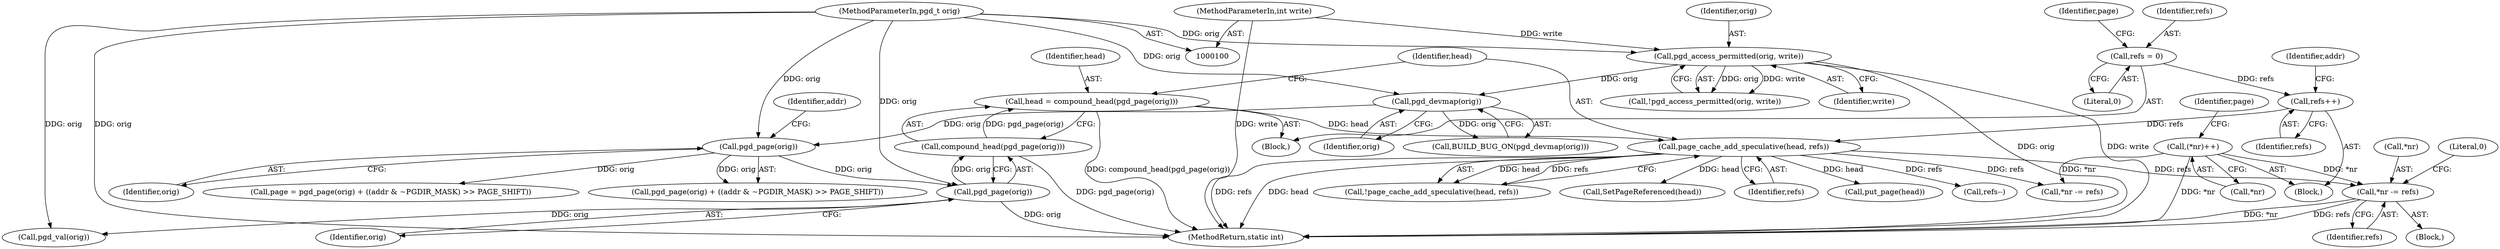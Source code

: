 digraph "0_linux_6b3a707736301c2128ca85ce85fb13f60b5e350a_7@pointer" {
"1000168" [label="(Call,*nr -= refs)"];
"1000164" [label="(Call,page_cache_add_speculative(head, refs))"];
"1000157" [label="(Call,head = compound_head(pgd_page(orig)))"];
"1000159" [label="(Call,compound_head(pgd_page(orig)))"];
"1000160" [label="(Call,pgd_page(orig))"];
"1000128" [label="(Call,pgd_page(orig))"];
"1000120" [label="(Call,pgd_devmap(orig))"];
"1000114" [label="(Call,pgd_access_permitted(orig, write))"];
"1000101" [label="(MethodParameterIn,pgd_t orig)"];
"1000105" [label="(MethodParameterIn,int write)"];
"1000148" [label="(Call,refs++)"];
"1000122" [label="(Call,refs = 0)"];
"1000143" [label="(Call,(*nr)++)"];
"1000108" [label="(Block,)"];
"1000116" [label="(Identifier,write)"];
"1000125" [label="(Call,page = pgd_page(orig) + ((addr & ~PGDIR_MASK) >> PAGE_SHIFT))"];
"1000101" [label="(MethodParameterIn,pgd_t orig)"];
"1000163" [label="(Call,!page_cache_add_speculative(head, refs))"];
"1000157" [label="(Call,head = compound_head(pgd_page(orig)))"];
"1000114" [label="(Call,pgd_access_permitted(orig, write))"];
"1000136" [label="(Block,)"];
"1000167" [label="(Block,)"];
"1000120" [label="(Call,pgd_devmap(orig))"];
"1000115" [label="(Identifier,orig)"];
"1000144" [label="(Call,*nr)"];
"1000194" [label="(Call,SetPageReferenced(head))"];
"1000166" [label="(Identifier,refs)"];
"1000127" [label="(Call,pgd_page(orig) + ((addr & ~PGDIR_MASK) >> PAGE_SHIFT))"];
"1000119" [label="(Call,BUILD_BUG_ON(pgd_devmap(orig)))"];
"1000124" [label="(Literal,0)"];
"1000113" [label="(Call,!pgd_access_permitted(orig, write))"];
"1000173" [label="(Literal,0)"];
"1000129" [label="(Identifier,orig)"];
"1000190" [label="(Call,put_page(head))"];
"1000123" [label="(Identifier,refs)"];
"1000147" [label="(Identifier,page)"];
"1000168" [label="(Call,*nr -= refs)"];
"1000152" [label="(Identifier,addr)"];
"1000159" [label="(Call,compound_head(pgd_page(orig)))"];
"1000128" [label="(Call,pgd_page(orig))"];
"1000165" [label="(Identifier,head)"];
"1000149" [label="(Identifier,refs)"];
"1000198" [label="(MethodReturn,static int)"];
"1000161" [label="(Identifier,orig)"];
"1000183" [label="(Call,*nr -= refs)"];
"1000158" [label="(Identifier,head)"];
"1000177" [label="(Call,pgd_val(orig))"];
"1000148" [label="(Call,refs++)"];
"1000171" [label="(Identifier,refs)"];
"1000169" [label="(Call,*nr)"];
"1000164" [label="(Call,page_cache_add_speculative(head, refs))"];
"1000143" [label="(Call,(*nr)++)"];
"1000160" [label="(Call,pgd_page(orig))"];
"1000122" [label="(Call,refs = 0)"];
"1000126" [label="(Identifier,page)"];
"1000132" [label="(Identifier,addr)"];
"1000105" [label="(MethodParameterIn,int write)"];
"1000121" [label="(Identifier,orig)"];
"1000188" [label="(Call,refs--)"];
"1000168" -> "1000167"  [label="AST: "];
"1000168" -> "1000171"  [label="CFG: "];
"1000169" -> "1000168"  [label="AST: "];
"1000171" -> "1000168"  [label="AST: "];
"1000173" -> "1000168"  [label="CFG: "];
"1000168" -> "1000198"  [label="DDG: *nr"];
"1000168" -> "1000198"  [label="DDG: refs"];
"1000164" -> "1000168"  [label="DDG: refs"];
"1000143" -> "1000168"  [label="DDG: *nr"];
"1000164" -> "1000163"  [label="AST: "];
"1000164" -> "1000166"  [label="CFG: "];
"1000165" -> "1000164"  [label="AST: "];
"1000166" -> "1000164"  [label="AST: "];
"1000163" -> "1000164"  [label="CFG: "];
"1000164" -> "1000198"  [label="DDG: refs"];
"1000164" -> "1000198"  [label="DDG: head"];
"1000164" -> "1000163"  [label="DDG: head"];
"1000164" -> "1000163"  [label="DDG: refs"];
"1000157" -> "1000164"  [label="DDG: head"];
"1000148" -> "1000164"  [label="DDG: refs"];
"1000164" -> "1000183"  [label="DDG: refs"];
"1000164" -> "1000188"  [label="DDG: refs"];
"1000164" -> "1000190"  [label="DDG: head"];
"1000164" -> "1000194"  [label="DDG: head"];
"1000157" -> "1000108"  [label="AST: "];
"1000157" -> "1000159"  [label="CFG: "];
"1000158" -> "1000157"  [label="AST: "];
"1000159" -> "1000157"  [label="AST: "];
"1000165" -> "1000157"  [label="CFG: "];
"1000157" -> "1000198"  [label="DDG: compound_head(pgd_page(orig))"];
"1000159" -> "1000157"  [label="DDG: pgd_page(orig)"];
"1000159" -> "1000160"  [label="CFG: "];
"1000160" -> "1000159"  [label="AST: "];
"1000159" -> "1000198"  [label="DDG: pgd_page(orig)"];
"1000160" -> "1000159"  [label="DDG: orig"];
"1000160" -> "1000161"  [label="CFG: "];
"1000161" -> "1000160"  [label="AST: "];
"1000160" -> "1000198"  [label="DDG: orig"];
"1000128" -> "1000160"  [label="DDG: orig"];
"1000101" -> "1000160"  [label="DDG: orig"];
"1000160" -> "1000177"  [label="DDG: orig"];
"1000128" -> "1000127"  [label="AST: "];
"1000128" -> "1000129"  [label="CFG: "];
"1000129" -> "1000128"  [label="AST: "];
"1000132" -> "1000128"  [label="CFG: "];
"1000128" -> "1000125"  [label="DDG: orig"];
"1000128" -> "1000127"  [label="DDG: orig"];
"1000120" -> "1000128"  [label="DDG: orig"];
"1000101" -> "1000128"  [label="DDG: orig"];
"1000120" -> "1000119"  [label="AST: "];
"1000120" -> "1000121"  [label="CFG: "];
"1000121" -> "1000120"  [label="AST: "];
"1000119" -> "1000120"  [label="CFG: "];
"1000120" -> "1000119"  [label="DDG: orig"];
"1000114" -> "1000120"  [label="DDG: orig"];
"1000101" -> "1000120"  [label="DDG: orig"];
"1000114" -> "1000113"  [label="AST: "];
"1000114" -> "1000116"  [label="CFG: "];
"1000115" -> "1000114"  [label="AST: "];
"1000116" -> "1000114"  [label="AST: "];
"1000113" -> "1000114"  [label="CFG: "];
"1000114" -> "1000198"  [label="DDG: orig"];
"1000114" -> "1000198"  [label="DDG: write"];
"1000114" -> "1000113"  [label="DDG: orig"];
"1000114" -> "1000113"  [label="DDG: write"];
"1000101" -> "1000114"  [label="DDG: orig"];
"1000105" -> "1000114"  [label="DDG: write"];
"1000101" -> "1000100"  [label="AST: "];
"1000101" -> "1000198"  [label="DDG: orig"];
"1000101" -> "1000177"  [label="DDG: orig"];
"1000105" -> "1000100"  [label="AST: "];
"1000105" -> "1000198"  [label="DDG: write"];
"1000148" -> "1000136"  [label="AST: "];
"1000148" -> "1000149"  [label="CFG: "];
"1000149" -> "1000148"  [label="AST: "];
"1000152" -> "1000148"  [label="CFG: "];
"1000122" -> "1000148"  [label="DDG: refs"];
"1000122" -> "1000108"  [label="AST: "];
"1000122" -> "1000124"  [label="CFG: "];
"1000123" -> "1000122"  [label="AST: "];
"1000124" -> "1000122"  [label="AST: "];
"1000126" -> "1000122"  [label="CFG: "];
"1000143" -> "1000136"  [label="AST: "];
"1000143" -> "1000144"  [label="CFG: "];
"1000144" -> "1000143"  [label="AST: "];
"1000147" -> "1000143"  [label="CFG: "];
"1000143" -> "1000198"  [label="DDG: *nr"];
"1000143" -> "1000183"  [label="DDG: *nr"];
}
